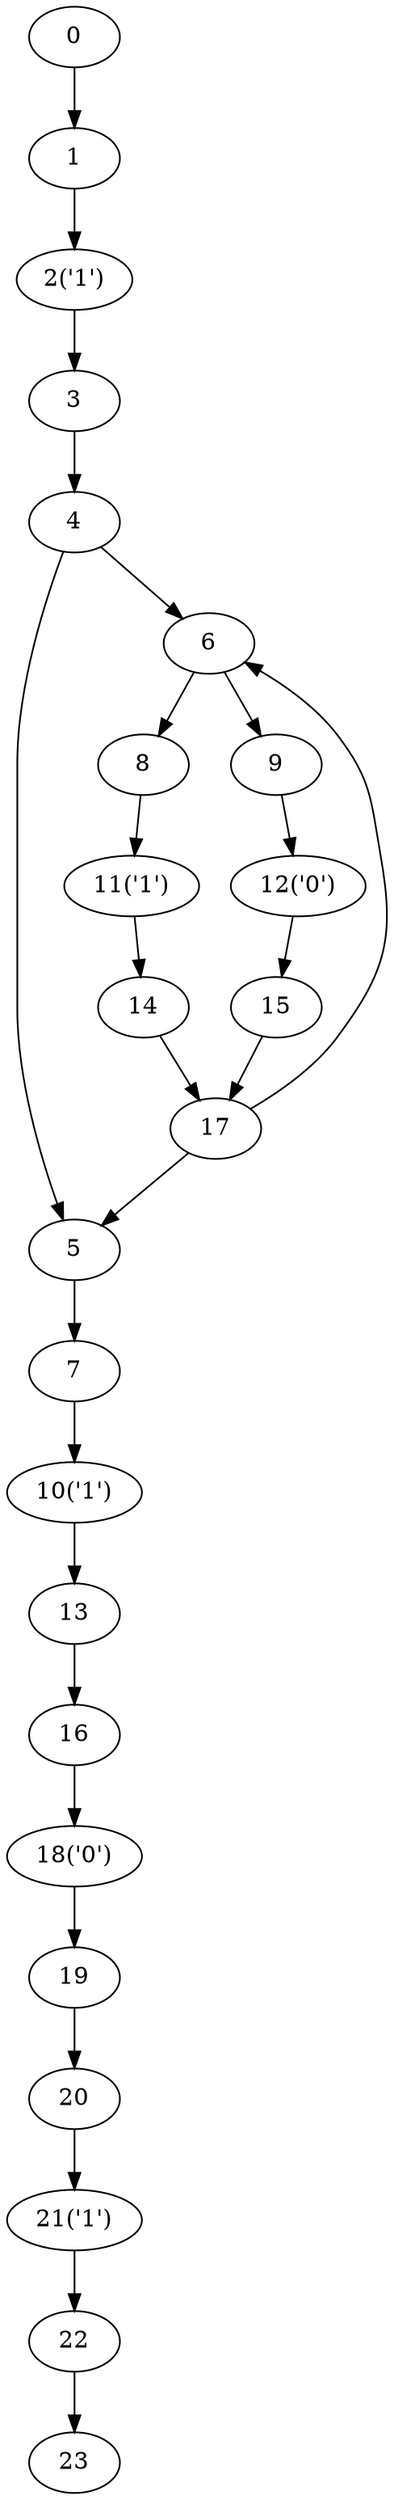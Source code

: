 digraph g {
	0 ;
	1 ;
	2 [label="2('1')"];
	3 ;
	4 ;
	5 ;
	6 ;
	7 ;
	8 ;
	9 ;
	10 [label="10('1')"];
	11 [label="11('1')"];
	12 [label="12('0')"];
	13 ;
	14 ;
	15 ;
	16 ;
	17 ;
	18 [label="18('0')"];
	19 ;
	20 ;
	21 [label="21('1')"];
	22 ;
	23 ;
	0->1;
	1->2;
	2->3;
	3->4;
	4->5;
	17->5;
	4->6;
	17->6;
	5->7;
	6->8;
	6->9;
	7->10;
	8->11;
	9->12;
	10->13;
	11->14;
	12->15;
	13->16;
	14->17;
	15->17;
	16->18;
	18->19;
	19->20;
	20->21;
	21->22;
	22->23;
}
